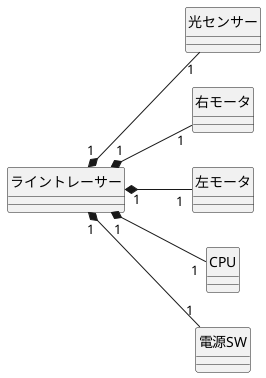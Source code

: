 @startuml ライントレーサー
left to right direction
hide circle
class ライントレーサー{}
class 光センサー{}
class 右モータ{}
class 左モータ{}
class CPU{}
class 電源SW{}

ライントレーサー "1" *-- "1" 光センサー
ライントレーサー"1" *-- "1" 右モータ
ライントレーサー "1" *-- "1" 左モータ
ライントレーサー "1" *-- "1" CPU
ライントレーサー "1" *-- "1" 電源SW
@enduml